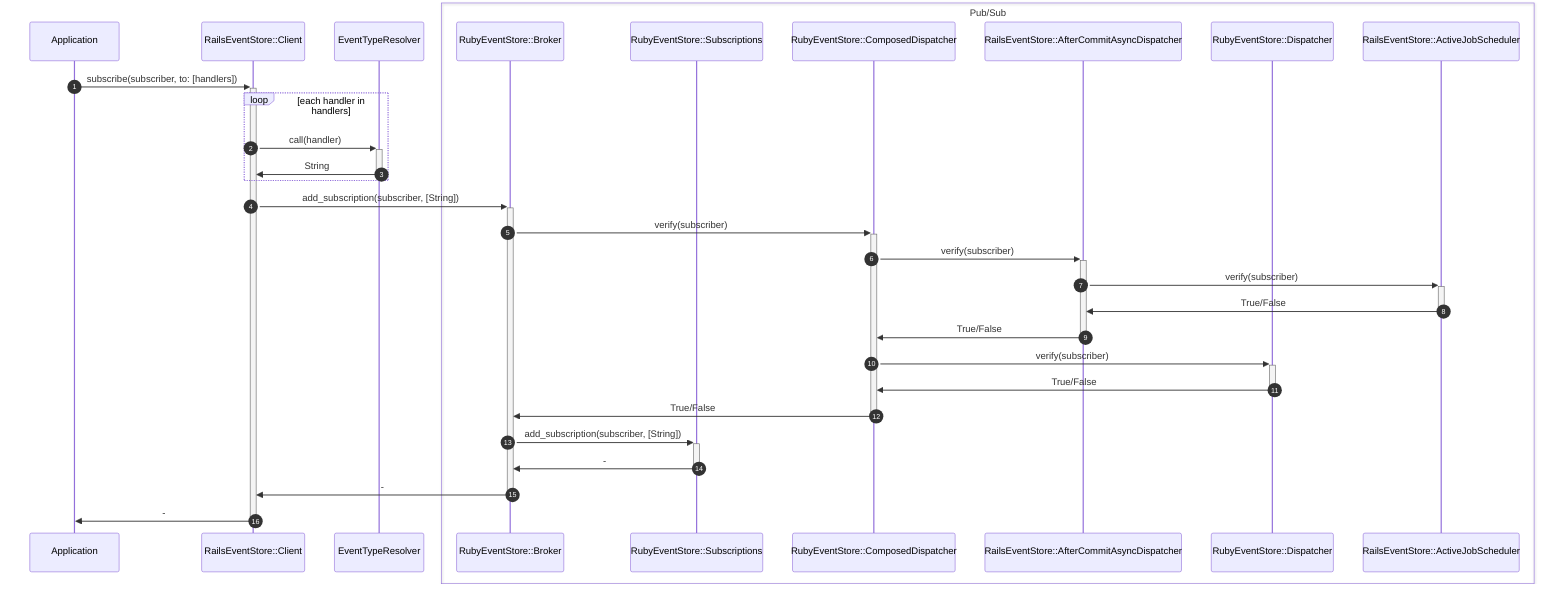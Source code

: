 sequenceDiagram
  autonumber
  participant a as Application
  participant c as RailsEventStore::Client 
  participant t as EventTypeResolver
  box Pub/Sub
    participant b as RubyEventStore::Broker
    participant s as RubyEventStore::Subscriptions
    participant d as RubyEventStore::ComposedDispatcher
    participant acd as RailsEventStore::AfterCommitAsyncDispatcher
    participant ddp as RubyEventStore::Dispatcher
    participant ajs as RailsEventStore::ActiveJobScheduler
  end
  a->>+c: subscribe(subscriber, to: [handlers])
    loop each handler in handlers
      c->>+t: call(handler)
      t->>-c: String
    end
    c->>+b: add_subscription(subscriber, [String])
      b->>+d: verify(subscriber)
        d->>+acd: verify(subscriber)
          acd->>+ajs: verify(subscriber)
          ajs->>-acd: True/False
        acd->>-d: True/False
        d->>+ddp: verify(subscriber)
        ddp->>-d: True/False
      d->>-b: True/False
      b->>+s: add_subscription(subscriber, [String])
      s->>-b: -
    b->>-c: -
  c->>-a: -